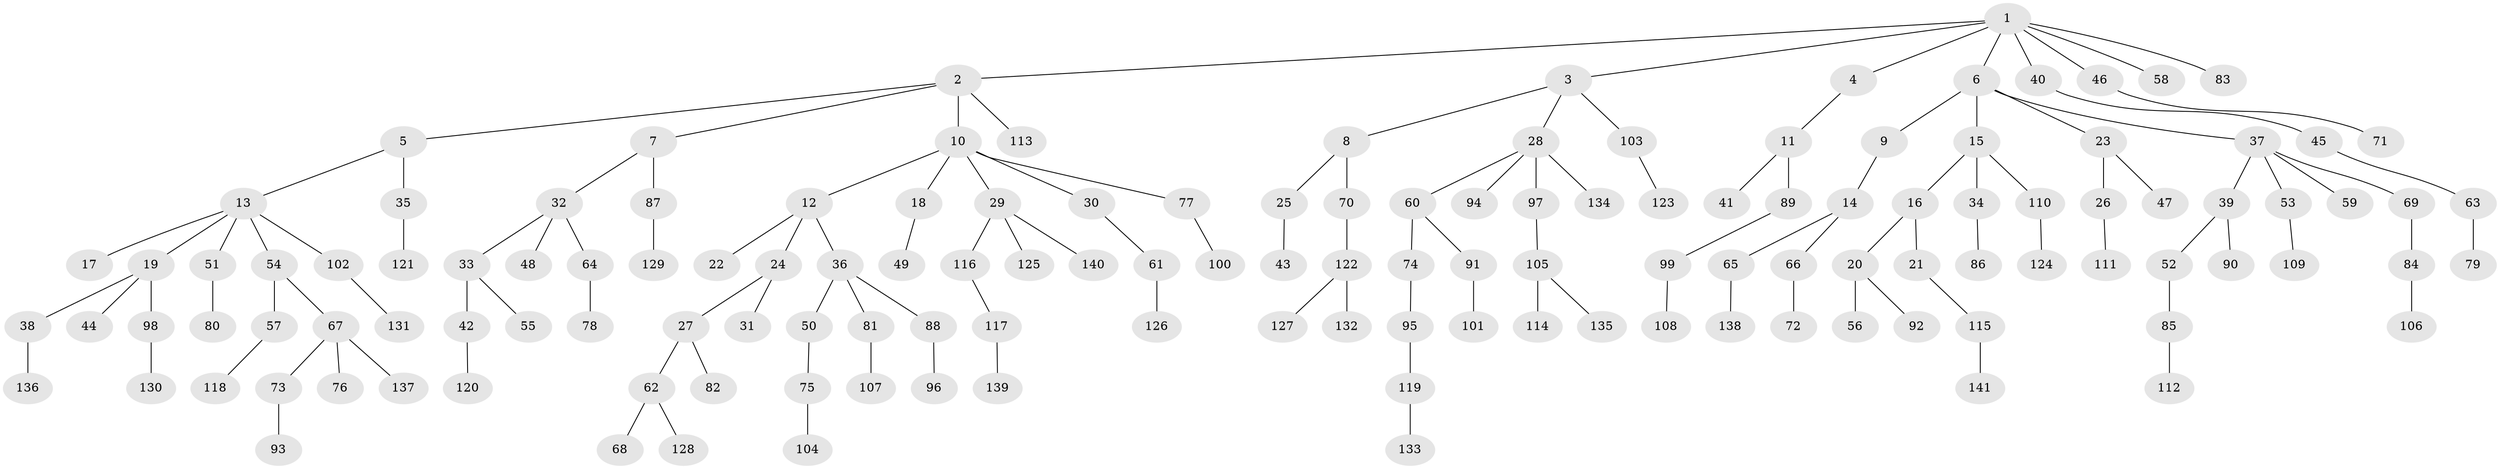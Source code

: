 // coarse degree distribution, {8: 0.021739130434782608, 6: 0.03260869565217391, 4: 0.05434782608695652, 3: 0.10869565217391304, 5: 0.021739130434782608, 2: 0.1956521739130435, 1: 0.5652173913043478}
// Generated by graph-tools (version 1.1) at 2025/24/03/03/25 07:24:06]
// undirected, 141 vertices, 140 edges
graph export_dot {
graph [start="1"]
  node [color=gray90,style=filled];
  1;
  2;
  3;
  4;
  5;
  6;
  7;
  8;
  9;
  10;
  11;
  12;
  13;
  14;
  15;
  16;
  17;
  18;
  19;
  20;
  21;
  22;
  23;
  24;
  25;
  26;
  27;
  28;
  29;
  30;
  31;
  32;
  33;
  34;
  35;
  36;
  37;
  38;
  39;
  40;
  41;
  42;
  43;
  44;
  45;
  46;
  47;
  48;
  49;
  50;
  51;
  52;
  53;
  54;
  55;
  56;
  57;
  58;
  59;
  60;
  61;
  62;
  63;
  64;
  65;
  66;
  67;
  68;
  69;
  70;
  71;
  72;
  73;
  74;
  75;
  76;
  77;
  78;
  79;
  80;
  81;
  82;
  83;
  84;
  85;
  86;
  87;
  88;
  89;
  90;
  91;
  92;
  93;
  94;
  95;
  96;
  97;
  98;
  99;
  100;
  101;
  102;
  103;
  104;
  105;
  106;
  107;
  108;
  109;
  110;
  111;
  112;
  113;
  114;
  115;
  116;
  117;
  118;
  119;
  120;
  121;
  122;
  123;
  124;
  125;
  126;
  127;
  128;
  129;
  130;
  131;
  132;
  133;
  134;
  135;
  136;
  137;
  138;
  139;
  140;
  141;
  1 -- 2;
  1 -- 3;
  1 -- 4;
  1 -- 6;
  1 -- 40;
  1 -- 46;
  1 -- 58;
  1 -- 83;
  2 -- 5;
  2 -- 7;
  2 -- 10;
  2 -- 113;
  3 -- 8;
  3 -- 28;
  3 -- 103;
  4 -- 11;
  5 -- 13;
  5 -- 35;
  6 -- 9;
  6 -- 15;
  6 -- 23;
  6 -- 37;
  7 -- 32;
  7 -- 87;
  8 -- 25;
  8 -- 70;
  9 -- 14;
  10 -- 12;
  10 -- 18;
  10 -- 29;
  10 -- 30;
  10 -- 77;
  11 -- 41;
  11 -- 89;
  12 -- 22;
  12 -- 24;
  12 -- 36;
  13 -- 17;
  13 -- 19;
  13 -- 51;
  13 -- 54;
  13 -- 102;
  14 -- 65;
  14 -- 66;
  15 -- 16;
  15 -- 34;
  15 -- 110;
  16 -- 20;
  16 -- 21;
  18 -- 49;
  19 -- 38;
  19 -- 44;
  19 -- 98;
  20 -- 56;
  20 -- 92;
  21 -- 115;
  23 -- 26;
  23 -- 47;
  24 -- 27;
  24 -- 31;
  25 -- 43;
  26 -- 111;
  27 -- 62;
  27 -- 82;
  28 -- 60;
  28 -- 94;
  28 -- 97;
  28 -- 134;
  29 -- 116;
  29 -- 125;
  29 -- 140;
  30 -- 61;
  32 -- 33;
  32 -- 48;
  32 -- 64;
  33 -- 42;
  33 -- 55;
  34 -- 86;
  35 -- 121;
  36 -- 50;
  36 -- 81;
  36 -- 88;
  37 -- 39;
  37 -- 53;
  37 -- 59;
  37 -- 69;
  38 -- 136;
  39 -- 52;
  39 -- 90;
  40 -- 45;
  42 -- 120;
  45 -- 63;
  46 -- 71;
  50 -- 75;
  51 -- 80;
  52 -- 85;
  53 -- 109;
  54 -- 57;
  54 -- 67;
  57 -- 118;
  60 -- 74;
  60 -- 91;
  61 -- 126;
  62 -- 68;
  62 -- 128;
  63 -- 79;
  64 -- 78;
  65 -- 138;
  66 -- 72;
  67 -- 73;
  67 -- 76;
  67 -- 137;
  69 -- 84;
  70 -- 122;
  73 -- 93;
  74 -- 95;
  75 -- 104;
  77 -- 100;
  81 -- 107;
  84 -- 106;
  85 -- 112;
  87 -- 129;
  88 -- 96;
  89 -- 99;
  91 -- 101;
  95 -- 119;
  97 -- 105;
  98 -- 130;
  99 -- 108;
  102 -- 131;
  103 -- 123;
  105 -- 114;
  105 -- 135;
  110 -- 124;
  115 -- 141;
  116 -- 117;
  117 -- 139;
  119 -- 133;
  122 -- 127;
  122 -- 132;
}
